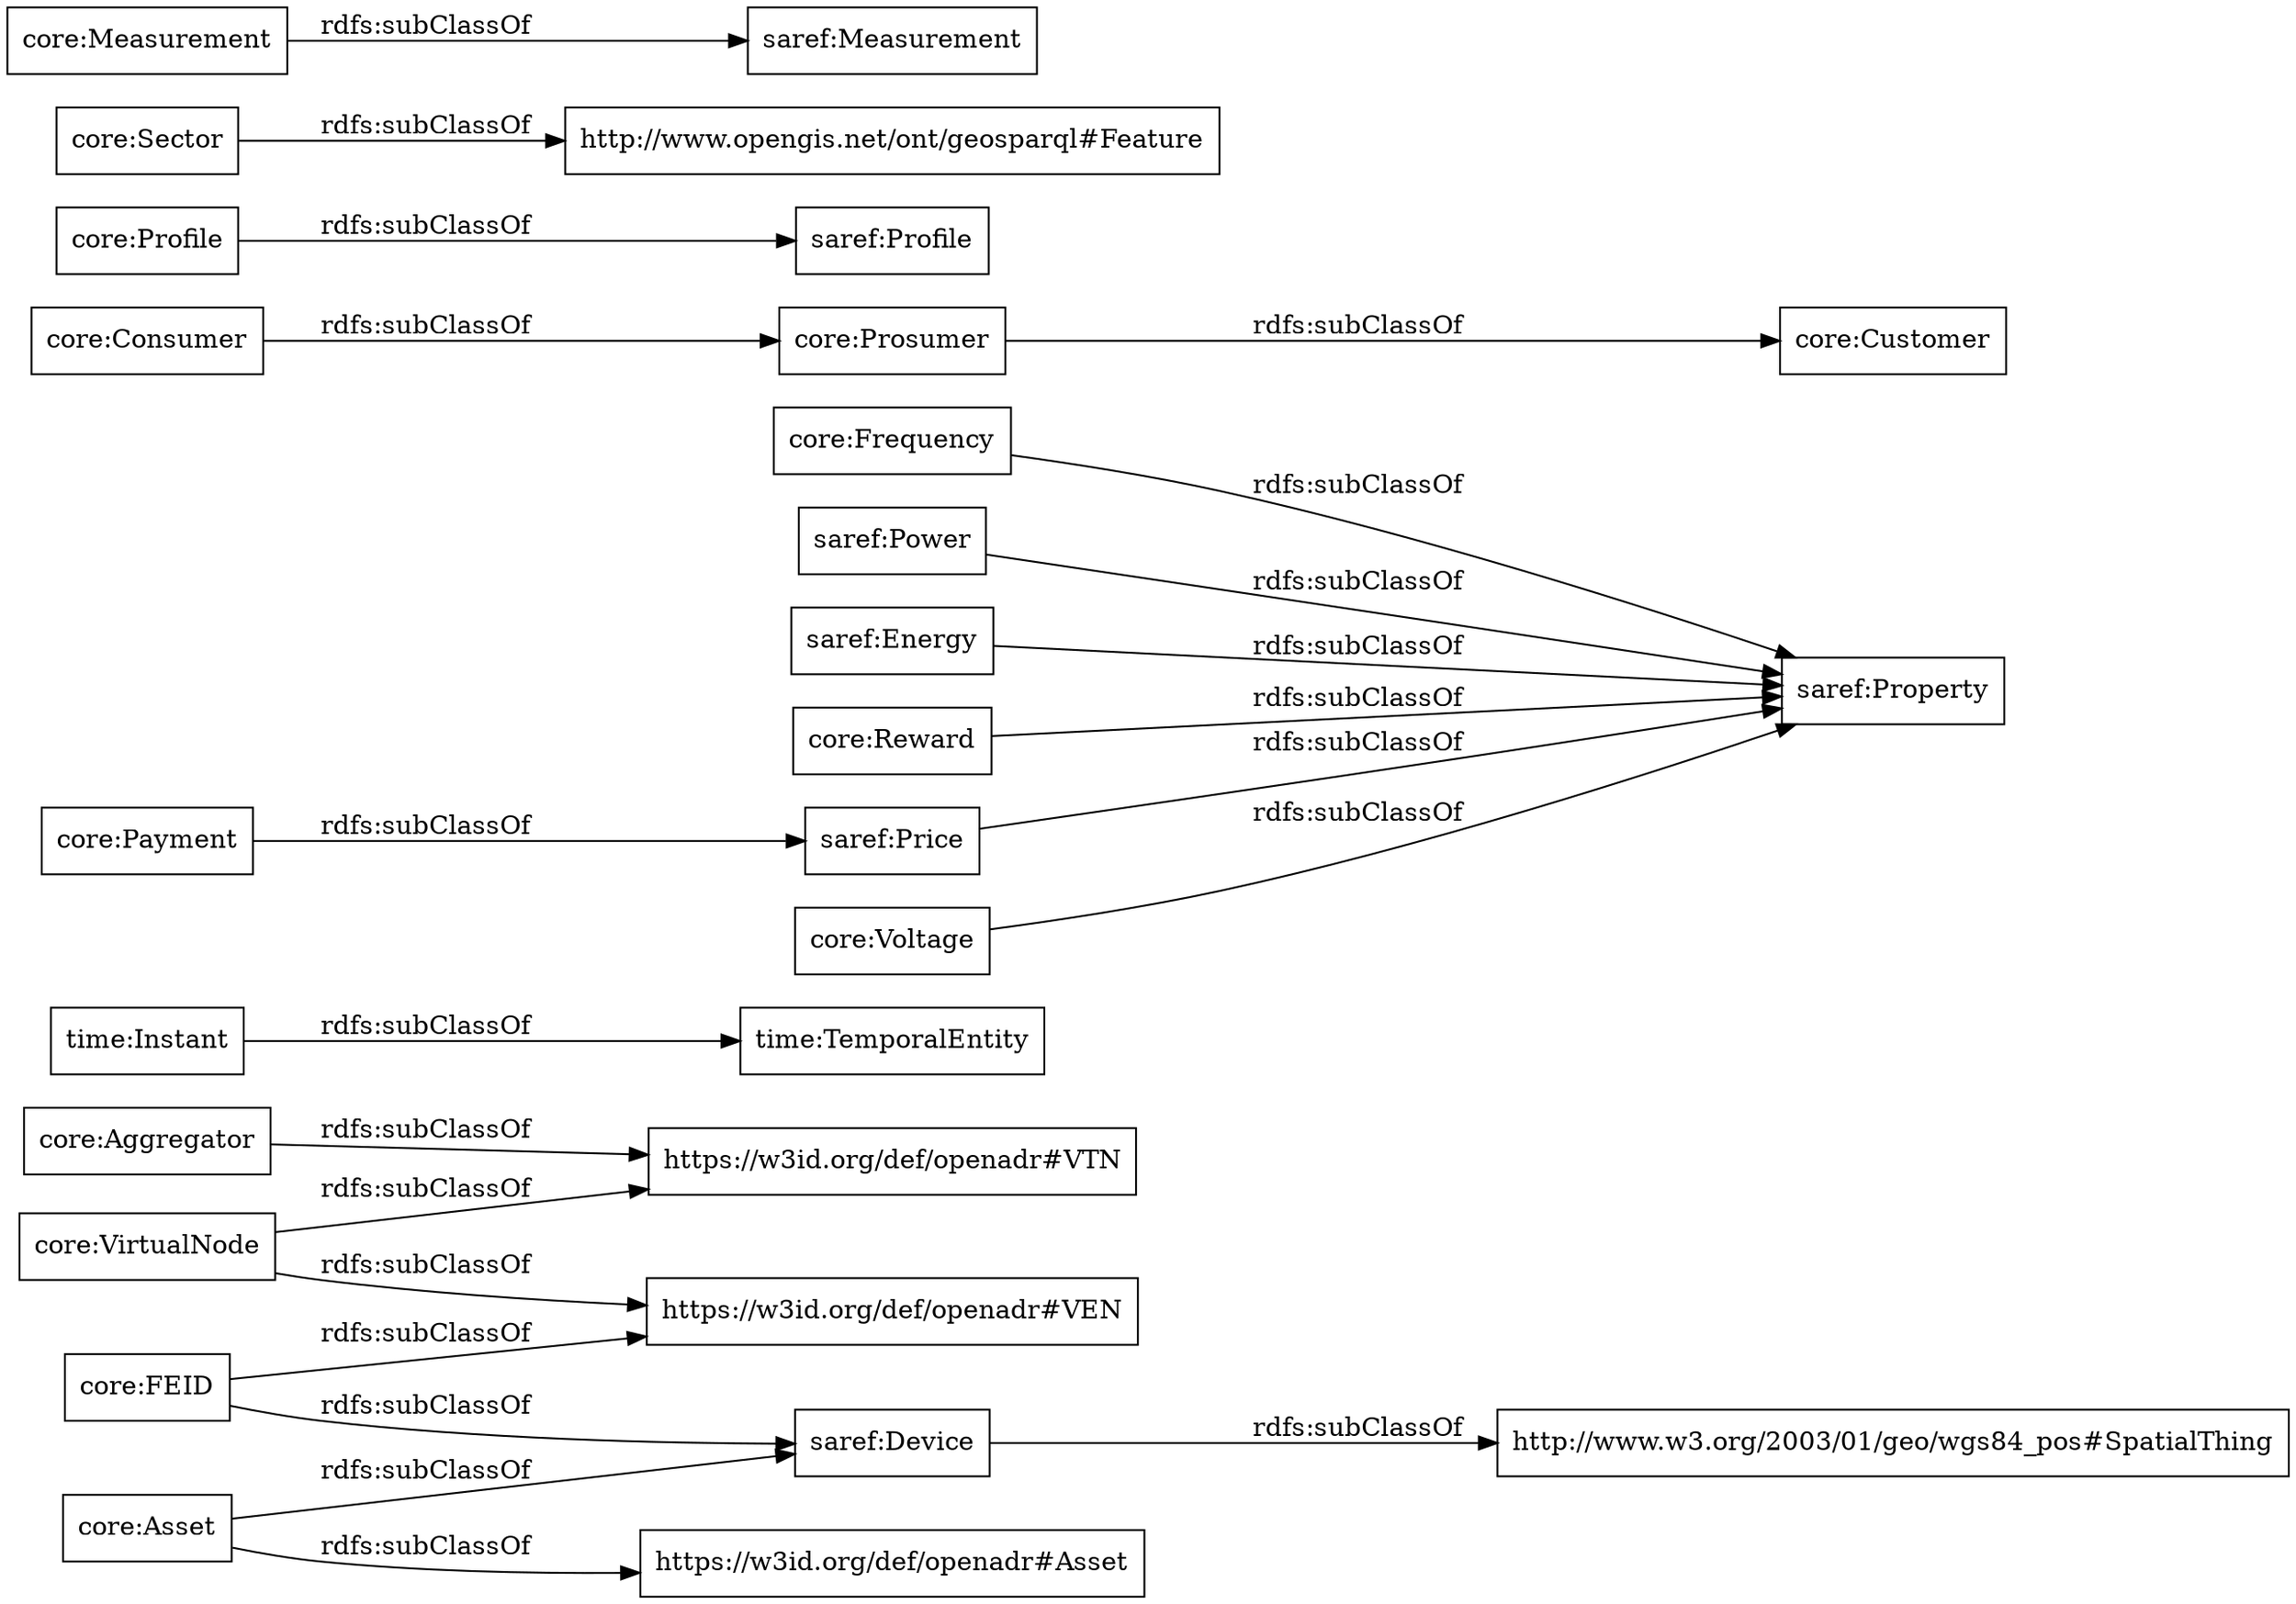 digraph ar2dtool_diagram { 
rankdir=LR;
size="1000"
node [shape = rectangle, color="black"]; "https://w3id.org/def/openadr#VEN" "time:Instant" "core:Frequency" "core:Customer" "saref:Profile" "core:VirtualNode" "saref:Power" "core:Sector" "saref:Energy" "https://w3id.org/def/openadr#VTN" "saref:Device" "core:Consumer" "core:Aggregator" "core:Measurement" "http://www.w3.org/2003/01/geo/wgs84_pos#SpatialThing" "core:Prosumer" "https://w3id.org/def/openadr#Asset" "saref:Measurement" "core:Reward" "time:TemporalEntity" "saref:Price" "core:Asset" "http://www.opengis.net/ont/geosparql#Feature" "core:Voltage" "saref:Property" "core:Profile" "core:FEID" "core:Payment" ; /*classes style*/
	"saref:Price" -> "saref:Property" [ label = "rdfs:subClassOf" ];
	"core:Payment" -> "saref:Price" [ label = "rdfs:subClassOf" ];
	"core:Measurement" -> "saref:Measurement" [ label = "rdfs:subClassOf" ];
	"core:VirtualNode" -> "https://w3id.org/def/openadr#VTN" [ label = "rdfs:subClassOf" ];
	"core:VirtualNode" -> "https://w3id.org/def/openadr#VEN" [ label = "rdfs:subClassOf" ];
	"core:Voltage" -> "saref:Property" [ label = "rdfs:subClassOf" ];
	"core:Sector" -> "http://www.opengis.net/ont/geosparql#Feature" [ label = "rdfs:subClassOf" ];
	"core:Aggregator" -> "https://w3id.org/def/openadr#VTN" [ label = "rdfs:subClassOf" ];
	"core:FEID" -> "saref:Device" [ label = "rdfs:subClassOf" ];
	"core:FEID" -> "https://w3id.org/def/openadr#VEN" [ label = "rdfs:subClassOf" ];
	"core:Asset" -> "saref:Device" [ label = "rdfs:subClassOf" ];
	"core:Asset" -> "https://w3id.org/def/openadr#Asset" [ label = "rdfs:subClassOf" ];
	"core:Prosumer" -> "core:Customer" [ label = "rdfs:subClassOf" ];
	"core:Frequency" -> "saref:Property" [ label = "rdfs:subClassOf" ];
	"time:Instant" -> "time:TemporalEntity" [ label = "rdfs:subClassOf" ];
	"core:Profile" -> "saref:Profile" [ label = "rdfs:subClassOf" ];
	"saref:Power" -> "saref:Property" [ label = "rdfs:subClassOf" ];
	"saref:Energy" -> "saref:Property" [ label = "rdfs:subClassOf" ];
	"core:Consumer" -> "core:Prosumer" [ label = "rdfs:subClassOf" ];
	"core:Reward" -> "saref:Property" [ label = "rdfs:subClassOf" ];
	"saref:Device" -> "http://www.w3.org/2003/01/geo/wgs84_pos#SpatialThing" [ label = "rdfs:subClassOf" ];

}
